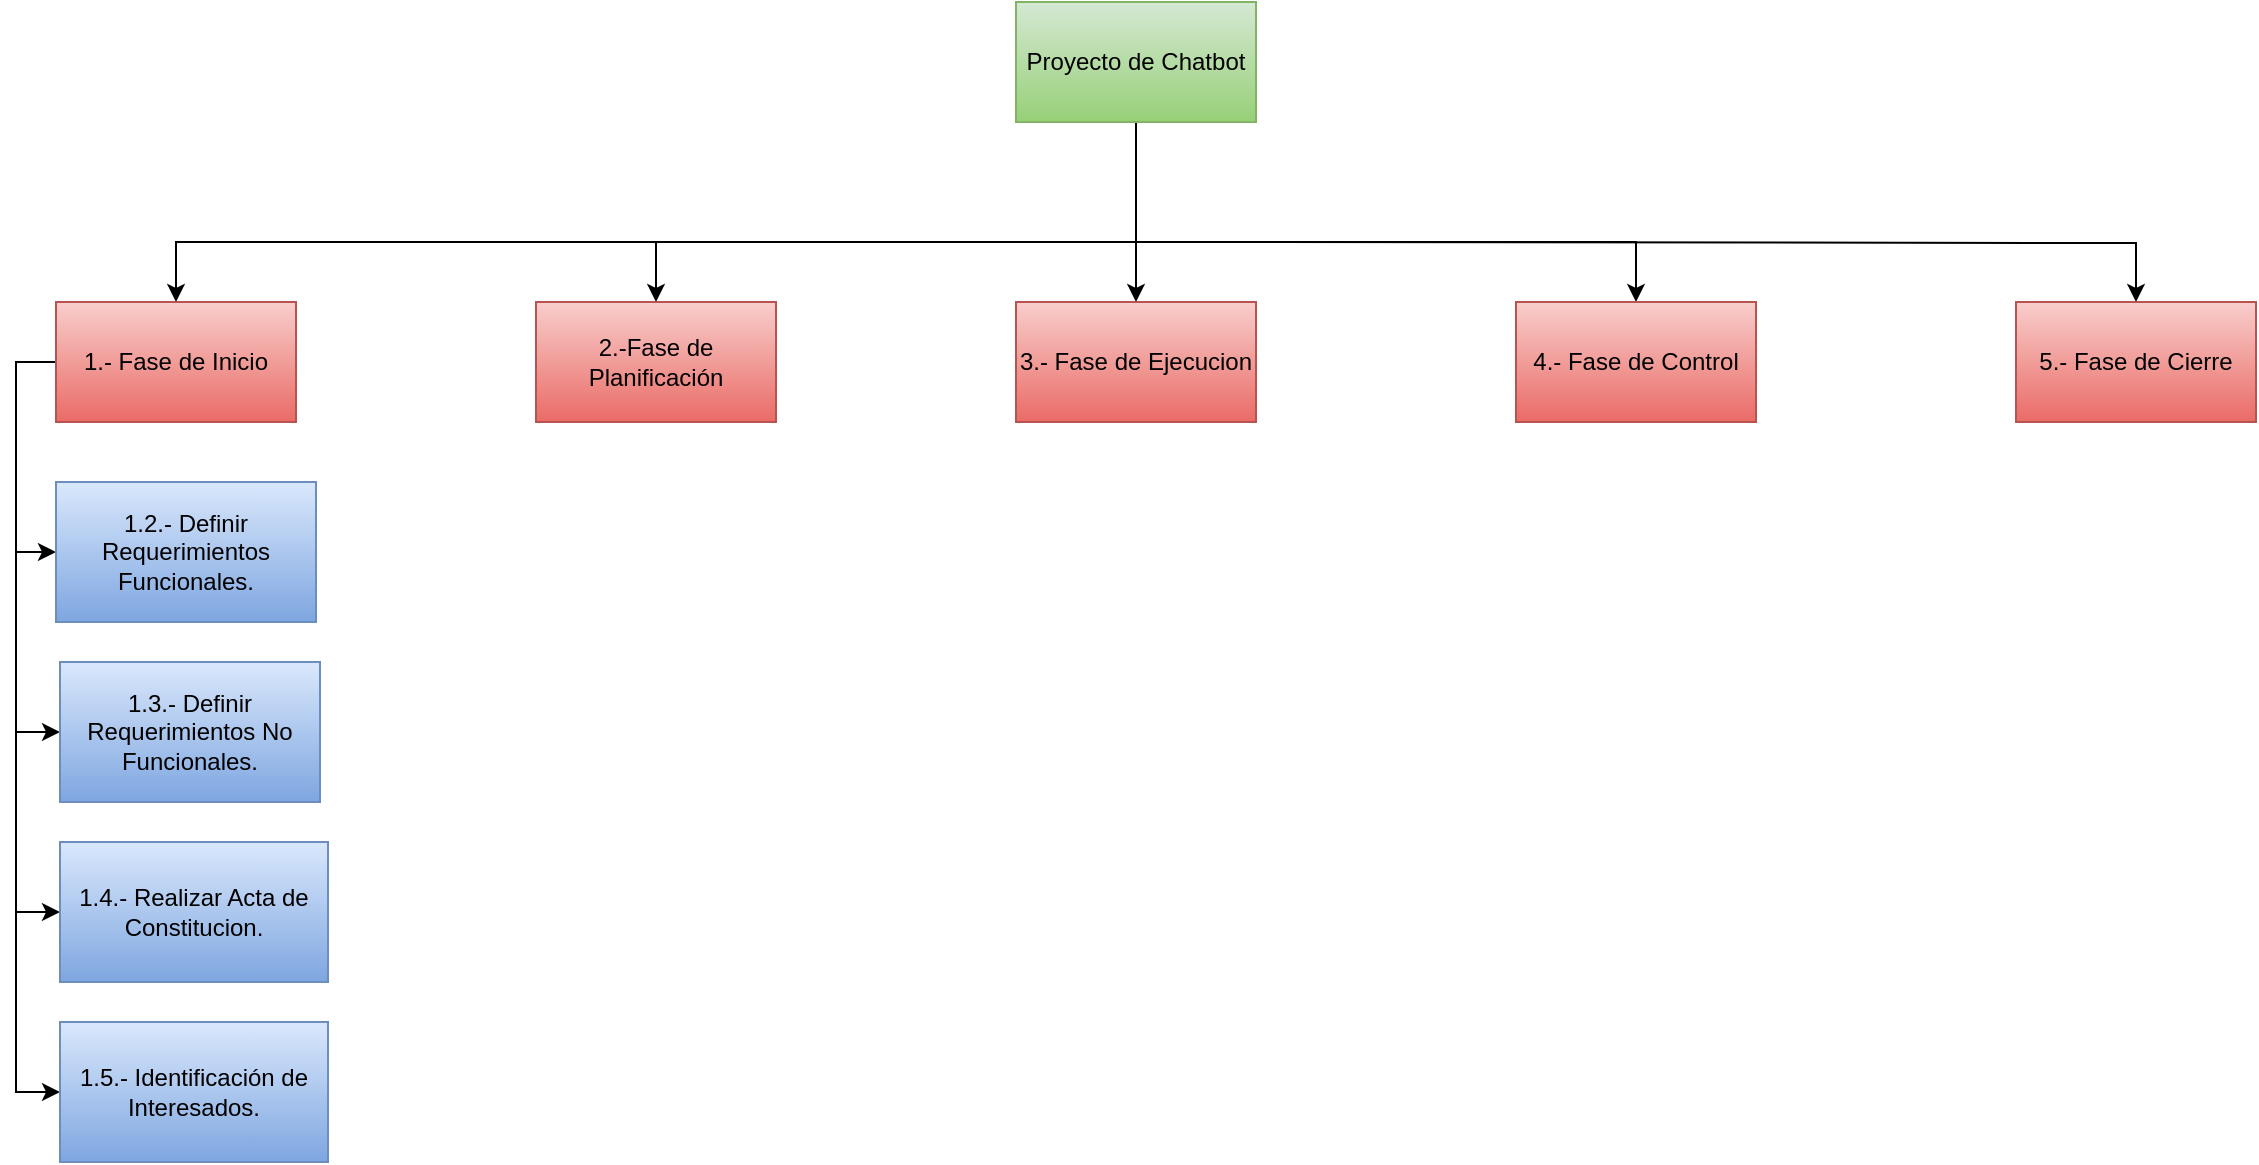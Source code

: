 <mxfile version="28.2.0">
  <diagram name="Página-1" id="Mc0gBe1fVGeN6V7oAQam">
    <mxGraphModel grid="1" page="1" gridSize="10" guides="1" tooltips="1" connect="1" arrows="1" fold="1" pageScale="1" pageWidth="827" pageHeight="1169" math="0" shadow="0">
      <root>
        <mxCell id="0" />
        <mxCell id="1" parent="0" />
        <mxCell id="4auIruKiONwnVCz1NFnw-1" style="edgeStyle=orthogonalEdgeStyle;rounded=0;orthogonalLoop=1;jettySize=auto;html=1;" edge="1" parent="1" source="4auIruKiONwnVCz1NFnw-6" target="4auIruKiONwnVCz1NFnw-8">
          <mxGeometry relative="1" as="geometry">
            <Array as="points">
              <mxPoint x="850" y="280" />
              <mxPoint x="610" y="280" />
            </Array>
          </mxGeometry>
        </mxCell>
        <mxCell id="4auIruKiONwnVCz1NFnw-2" style="edgeStyle=orthogonalEdgeStyle;rounded=0;orthogonalLoop=1;jettySize=auto;html=1;" edge="1" parent="1" source="4auIruKiONwnVCz1NFnw-6" target="4auIruKiONwnVCz1NFnw-11">
          <mxGeometry relative="1" as="geometry" />
        </mxCell>
        <mxCell id="4auIruKiONwnVCz1NFnw-3" style="edgeStyle=orthogonalEdgeStyle;rounded=0;orthogonalLoop=1;jettySize=auto;html=1;entryX=0.5;entryY=0;entryDx=0;entryDy=0;" edge="1" parent="1" source="4auIruKiONwnVCz1NFnw-6" target="4auIruKiONwnVCz1NFnw-7">
          <mxGeometry relative="1" as="geometry">
            <Array as="points">
              <mxPoint x="850" y="280" />
              <mxPoint x="370" y="280" />
            </Array>
          </mxGeometry>
        </mxCell>
        <mxCell id="4auIruKiONwnVCz1NFnw-12" style="edgeStyle=orthogonalEdgeStyle;rounded=0;orthogonalLoop=1;jettySize=auto;html=1;entryX=0.5;entryY=0;entryDx=0;entryDy=0;" edge="1" parent="1" source="4auIruKiONwnVCz1NFnw-6" target="4auIruKiONwnVCz1NFnw-9">
          <mxGeometry relative="1" as="geometry">
            <Array as="points">
              <mxPoint x="850" y="280" />
              <mxPoint x="1100" y="280" />
            </Array>
          </mxGeometry>
        </mxCell>
        <mxCell id="4auIruKiONwnVCz1NFnw-13" style="edgeStyle=orthogonalEdgeStyle;rounded=0;orthogonalLoop=1;jettySize=auto;html=1;entryX=0.5;entryY=0;entryDx=0;entryDy=0;" edge="1" parent="1" target="4auIruKiONwnVCz1NFnw-10">
          <mxGeometry relative="1" as="geometry">
            <mxPoint x="910" y="280" as="sourcePoint" />
            <mxPoint x="1350" y="400" as="targetPoint" />
          </mxGeometry>
        </mxCell>
        <mxCell id="4auIruKiONwnVCz1NFnw-6" value="Proyecto de Chatbot" style="rounded=0;whiteSpace=wrap;html=1;fillColor=#d5e8d4;strokeColor=#82b366;gradientColor=#97d077;" vertex="1" parent="1">
          <mxGeometry x="790" y="160" width="120" height="60" as="geometry" />
        </mxCell>
        <mxCell id="4auIruKiONwnVCz1NFnw-18" style="edgeStyle=orthogonalEdgeStyle;rounded=0;orthogonalLoop=1;jettySize=auto;html=1;entryX=0;entryY=0.5;entryDx=0;entryDy=0;" edge="1" parent="1" source="4auIruKiONwnVCz1NFnw-7" target="4auIruKiONwnVCz1NFnw-14">
          <mxGeometry relative="1" as="geometry">
            <Array as="points">
              <mxPoint x="290" y="340" />
              <mxPoint x="290" y="435" />
            </Array>
          </mxGeometry>
        </mxCell>
        <mxCell id="4auIruKiONwnVCz1NFnw-19" style="edgeStyle=orthogonalEdgeStyle;rounded=0;orthogonalLoop=1;jettySize=auto;html=1;entryX=0;entryY=0.5;entryDx=0;entryDy=0;" edge="1" parent="1" source="4auIruKiONwnVCz1NFnw-7" target="4auIruKiONwnVCz1NFnw-16">
          <mxGeometry relative="1" as="geometry">
            <Array as="points">
              <mxPoint x="290" y="340" />
              <mxPoint x="290" y="525" />
            </Array>
          </mxGeometry>
        </mxCell>
        <mxCell id="4auIruKiONwnVCz1NFnw-20" style="edgeStyle=orthogonalEdgeStyle;rounded=0;orthogonalLoop=1;jettySize=auto;html=1;entryX=0;entryY=0.5;entryDx=0;entryDy=0;" edge="1" parent="1" source="4auIruKiONwnVCz1NFnw-7" target="4auIruKiONwnVCz1NFnw-15">
          <mxGeometry relative="1" as="geometry">
            <Array as="points">
              <mxPoint x="290" y="340" />
              <mxPoint x="290" y="615" />
            </Array>
          </mxGeometry>
        </mxCell>
        <mxCell id="4auIruKiONwnVCz1NFnw-21" style="edgeStyle=orthogonalEdgeStyle;rounded=0;orthogonalLoop=1;jettySize=auto;html=1;entryX=0;entryY=0.5;entryDx=0;entryDy=0;" edge="1" parent="1" source="4auIruKiONwnVCz1NFnw-7" target="4auIruKiONwnVCz1NFnw-17">
          <mxGeometry relative="1" as="geometry">
            <Array as="points">
              <mxPoint x="290" y="340" />
              <mxPoint x="290" y="705" />
            </Array>
          </mxGeometry>
        </mxCell>
        <mxCell id="4auIruKiONwnVCz1NFnw-7" value="1.- Fase de Inicio" style="rounded=0;whiteSpace=wrap;html=1;fillColor=#f8cecc;strokeColor=#b85450;gradientColor=#ea6b66;" vertex="1" parent="1">
          <mxGeometry x="310" y="310" width="120" height="60" as="geometry" />
        </mxCell>
        <mxCell id="4auIruKiONwnVCz1NFnw-8" value="2.-Fase de Planificación" style="rounded=0;whiteSpace=wrap;html=1;fillColor=#f8cecc;strokeColor=#b85450;gradientColor=#ea6b66;" vertex="1" parent="1">
          <mxGeometry x="550" y="310" width="120" height="60" as="geometry" />
        </mxCell>
        <mxCell id="4auIruKiONwnVCz1NFnw-9" value="4.- Fase de Control" style="rounded=0;whiteSpace=wrap;html=1;fillColor=#f8cecc;strokeColor=#b85450;gradientColor=#ea6b66;" vertex="1" parent="1">
          <mxGeometry x="1040" y="310" width="120" height="60" as="geometry" />
        </mxCell>
        <mxCell id="4auIruKiONwnVCz1NFnw-10" value="5.- Fase de Cierre" style="rounded=0;whiteSpace=wrap;html=1;fillColor=#f8cecc;strokeColor=#b85450;gradientColor=#ea6b66;" vertex="1" parent="1">
          <mxGeometry x="1290" y="310" width="120" height="60" as="geometry" />
        </mxCell>
        <mxCell id="4auIruKiONwnVCz1NFnw-11" value="3.- Fase de Ejecucion" style="rounded=0;whiteSpace=wrap;html=1;fillColor=#f8cecc;strokeColor=#b85450;gradientColor=#ea6b66;" vertex="1" parent="1">
          <mxGeometry x="790" y="310" width="120" height="60" as="geometry" />
        </mxCell>
        <mxCell id="4auIruKiONwnVCz1NFnw-14" value="1.2.- Definir Requerimientos Funcionales." style="rounded=0;whiteSpace=wrap;html=1;fillColor=#dae8fc;strokeColor=#6c8ebf;gradientColor=#7ea6e0;" vertex="1" parent="1">
          <mxGeometry x="310" y="400" width="130" height="70" as="geometry" />
        </mxCell>
        <mxCell id="4auIruKiONwnVCz1NFnw-15" value="1.4.- Realizar Acta de Constitucion." style="rounded=0;whiteSpace=wrap;html=1;fillColor=#dae8fc;strokeColor=#6c8ebf;gradientColor=#7ea6e0;" vertex="1" parent="1">
          <mxGeometry x="312" y="580" width="134" height="70" as="geometry" />
        </mxCell>
        <mxCell id="4auIruKiONwnVCz1NFnw-16" value="&lt;font style=&quot;color: light-dark(rgb(0, 0, 0), rgb(255, 255, 255));&quot;&gt;1.3.-&amp;nbsp;&lt;span style=&quot;background-color: transparent;&quot;&gt;Definir Requerimientos No Funcionales.&lt;/span&gt;&lt;/font&gt;" style="rounded=0;whiteSpace=wrap;html=1;fillColor=#dae8fc;strokeColor=#6c8ebf;gradientColor=#7ea6e0;" vertex="1" parent="1">
          <mxGeometry x="312" y="490" width="130" height="70" as="geometry" />
        </mxCell>
        <mxCell id="4auIruKiONwnVCz1NFnw-17" value="1.5.- Identificación de Interesados." style="rounded=0;whiteSpace=wrap;html=1;fillColor=#dae8fc;strokeColor=#6c8ebf;gradientColor=#7ea6e0;" vertex="1" parent="1">
          <mxGeometry x="312" y="670" width="134" height="70" as="geometry" />
        </mxCell>
      </root>
    </mxGraphModel>
  </diagram>
</mxfile>
